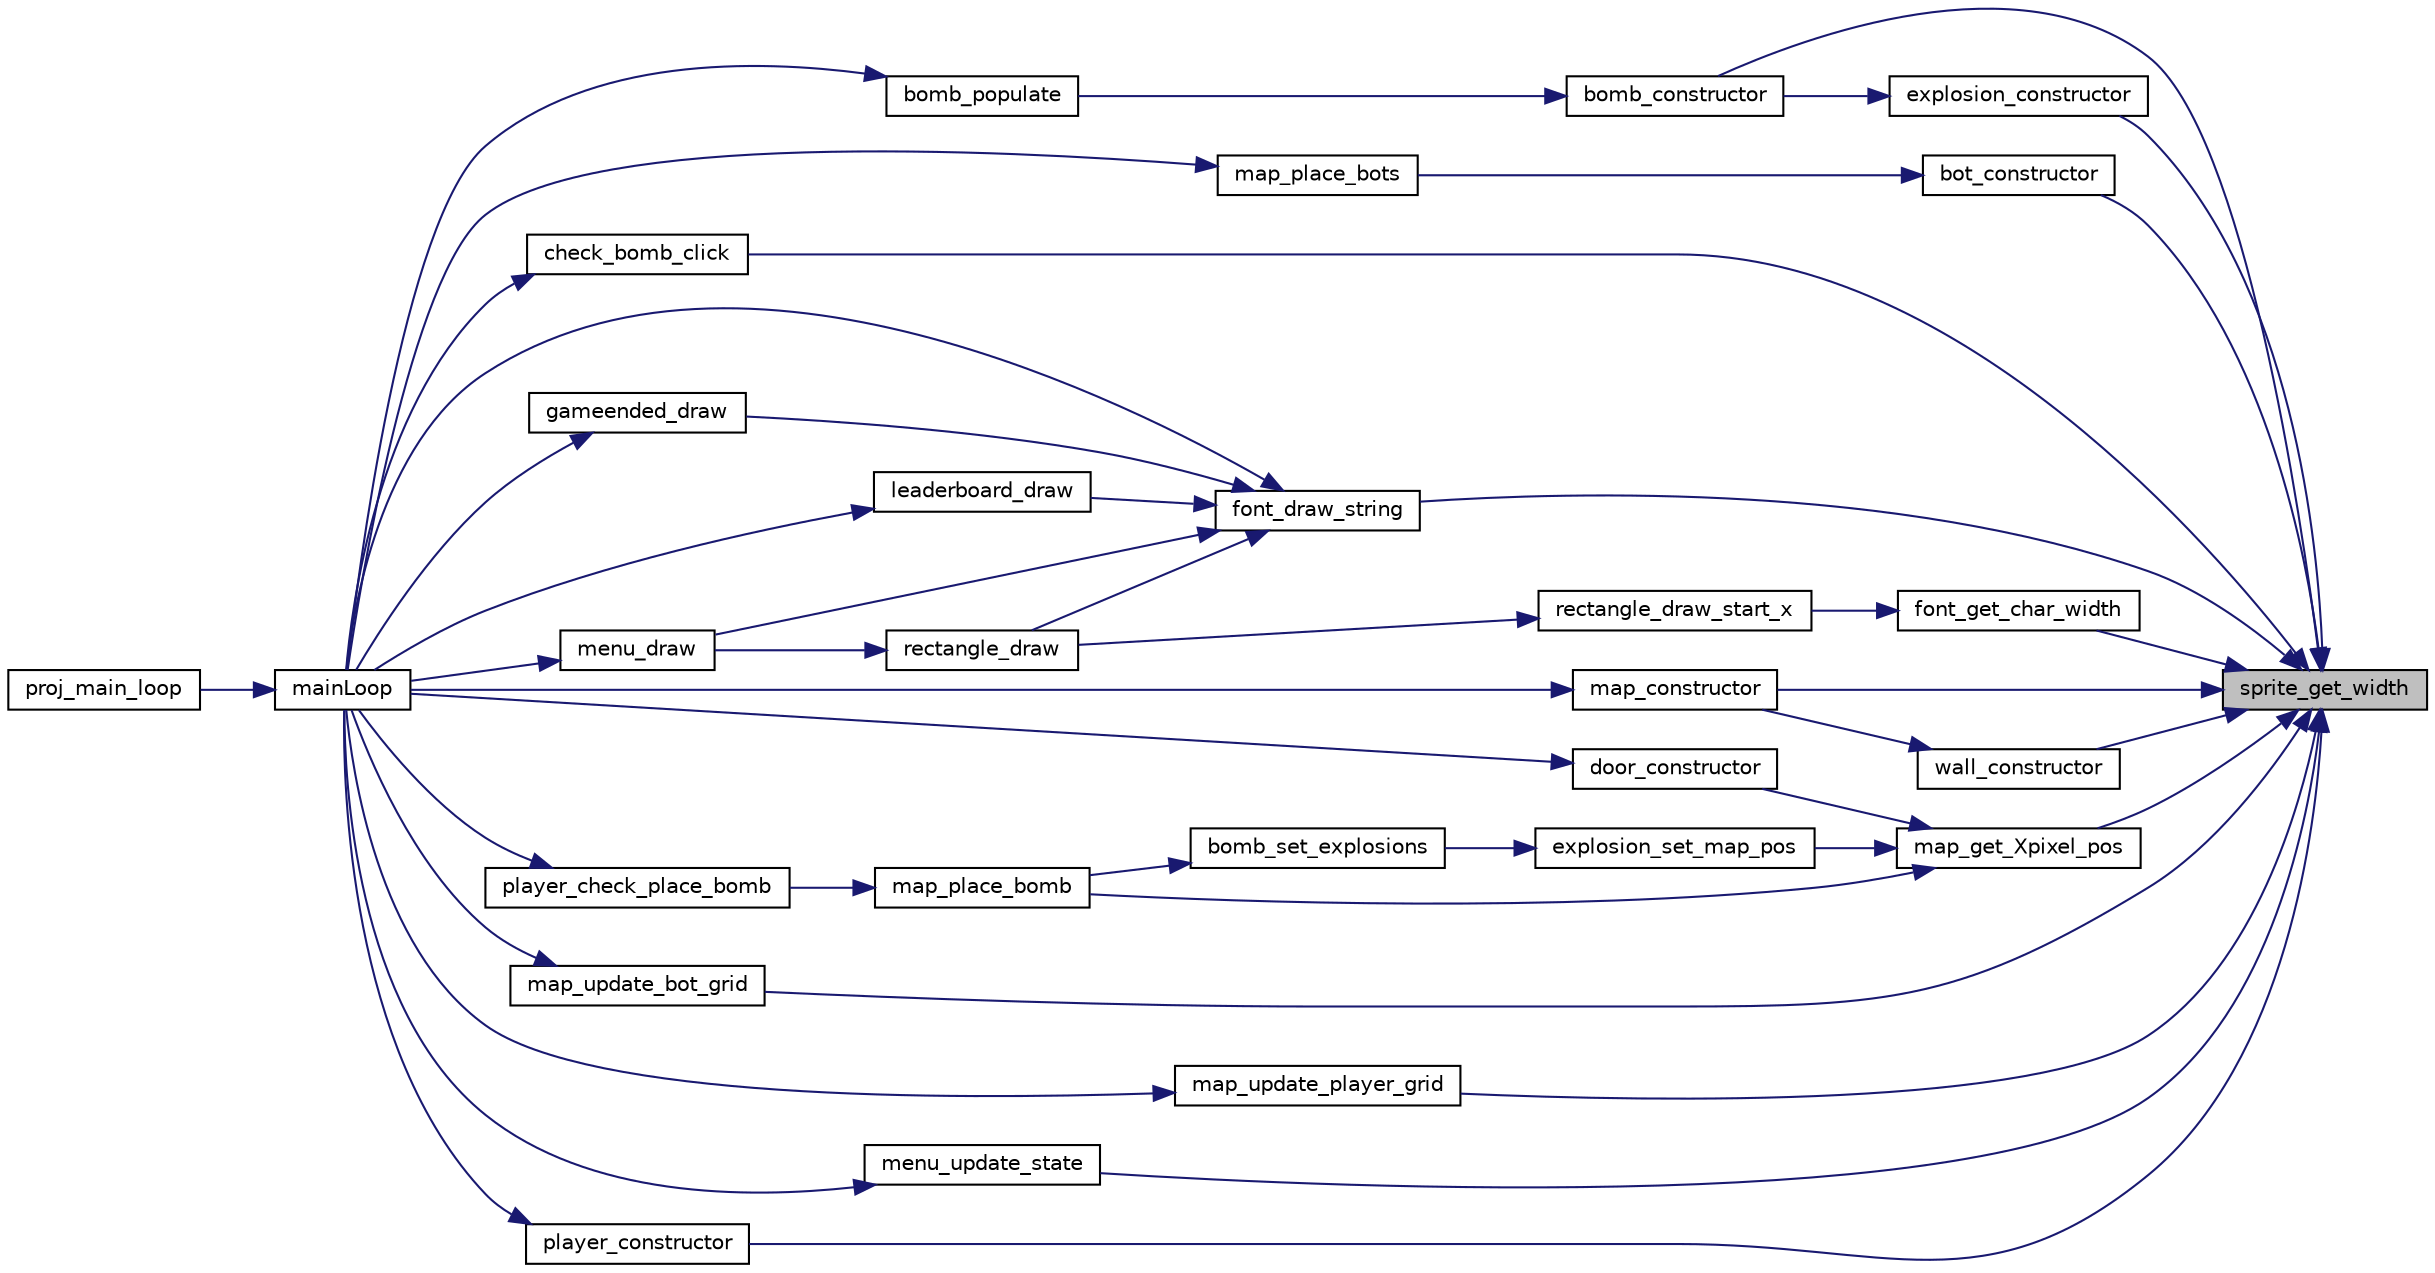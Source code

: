 digraph "sprite_get_width"
{
 // LATEX_PDF_SIZE
  edge [fontname="Helvetica",fontsize="10",labelfontname="Helvetica",labelfontsize="10"];
  node [fontname="Helvetica",fontsize="10",shape=record];
  rankdir="RL";
  Node1 [label="sprite_get_width",height=0.2,width=0.4,color="black", fillcolor="grey75", style="filled", fontcolor="black",tooltip=" "];
  Node1 -> Node2 [dir="back",color="midnightblue",fontsize="10",style="solid",fontname="Helvetica"];
  Node2 [label="bomb_constructor",height=0.2,width=0.4,color="black", fillcolor="white", style="filled",URL="$group__bomb.html#gad44604cb6184e2180603e04420095927",tooltip=" "];
  Node2 -> Node3 [dir="back",color="midnightblue",fontsize="10",style="solid",fontname="Helvetica"];
  Node3 [label="bomb_populate",height=0.2,width=0.4,color="black", fillcolor="white", style="filled",URL="$group__bomb.html#ga3552dd9a4b311e51521a220dc1f6f2df",tooltip=" "];
  Node3 -> Node4 [dir="back",color="midnightblue",fontsize="10",style="solid",fontname="Helvetica"];
  Node4 [label="mainLoop",height=0.2,width=0.4,color="black", fillcolor="white", style="filled",URL="$group__game.html#ga4da46823eeb8504fffcd2c23a7930258",tooltip=" "];
  Node4 -> Node5 [dir="back",color="midnightblue",fontsize="10",style="solid",fontname="Helvetica"];
  Node5 [label="proj_main_loop",height=0.2,width=0.4,color="black", fillcolor="white", style="filled",URL="$group__proj.html#ga2a16f651eccbd248e1ad3b3b924b143b",tooltip=" "];
  Node1 -> Node6 [dir="back",color="midnightblue",fontsize="10",style="solid",fontname="Helvetica"];
  Node6 [label="bot_constructor",height=0.2,width=0.4,color="black", fillcolor="white", style="filled",URL="$group__bot.html#gac412e0d0f9e0e81c11aca198969c6949",tooltip=" "];
  Node6 -> Node7 [dir="back",color="midnightblue",fontsize="10",style="solid",fontname="Helvetica"];
  Node7 [label="map_place_bots",height=0.2,width=0.4,color="black", fillcolor="white", style="filled",URL="$group__map.html#gaa838481a4d221d08fcc9a7ad5f1a6b5a",tooltip=" "];
  Node7 -> Node4 [dir="back",color="midnightblue",fontsize="10",style="solid",fontname="Helvetica"];
  Node1 -> Node8 [dir="back",color="midnightblue",fontsize="10",style="solid",fontname="Helvetica"];
  Node8 [label="check_bomb_click",height=0.2,width=0.4,color="black", fillcolor="white", style="filled",URL="$group__bomb.html#ga20334459eff282dc2a7c1b498d8261a1",tooltip=" "];
  Node8 -> Node4 [dir="back",color="midnightblue",fontsize="10",style="solid",fontname="Helvetica"];
  Node1 -> Node9 [dir="back",color="midnightblue",fontsize="10",style="solid",fontname="Helvetica"];
  Node9 [label="explosion_constructor",height=0.2,width=0.4,color="black", fillcolor="white", style="filled",URL="$group__explosion.html#ga0de3da6d2fe7f7d792fa97e8f1c9e013",tooltip=" "];
  Node9 -> Node2 [dir="back",color="midnightblue",fontsize="10",style="solid",fontname="Helvetica"];
  Node1 -> Node10 [dir="back",color="midnightblue",fontsize="10",style="solid",fontname="Helvetica"];
  Node10 [label="font_draw_string",height=0.2,width=0.4,color="black", fillcolor="white", style="filled",URL="$group__font.html#gae1f8edc6a0cd9ebd606878b4fe703e0f",tooltip=" "];
  Node10 -> Node11 [dir="back",color="midnightblue",fontsize="10",style="solid",fontname="Helvetica"];
  Node11 [label="gameended_draw",height=0.2,width=0.4,color="black", fillcolor="white", style="filled",URL="$group__leaderboard.html#gafa1486a16dcf9a0c9988b8dd3f097d6d",tooltip=" "];
  Node11 -> Node4 [dir="back",color="midnightblue",fontsize="10",style="solid",fontname="Helvetica"];
  Node10 -> Node12 [dir="back",color="midnightblue",fontsize="10",style="solid",fontname="Helvetica"];
  Node12 [label="leaderboard_draw",height=0.2,width=0.4,color="black", fillcolor="white", style="filled",URL="$group__leaderboard.html#gae1b8e11be80ea8deff7675a6604b970d",tooltip=" "];
  Node12 -> Node4 [dir="back",color="midnightblue",fontsize="10",style="solid",fontname="Helvetica"];
  Node10 -> Node4 [dir="back",color="midnightblue",fontsize="10",style="solid",fontname="Helvetica"];
  Node10 -> Node13 [dir="back",color="midnightblue",fontsize="10",style="solid",fontname="Helvetica"];
  Node13 [label="menu_draw",height=0.2,width=0.4,color="black", fillcolor="white", style="filled",URL="$group__menu.html#gaa7dcc209a7fc1e3a647c2f3ddb588edb",tooltip=" "];
  Node13 -> Node4 [dir="back",color="midnightblue",fontsize="10",style="solid",fontname="Helvetica"];
  Node10 -> Node14 [dir="back",color="midnightblue",fontsize="10",style="solid",fontname="Helvetica"];
  Node14 [label="rectangle_draw",height=0.2,width=0.4,color="black", fillcolor="white", style="filled",URL="$rectangle_8c.html#aa68a8a38476d9a162f8923ed6c179fad",tooltip=" "];
  Node14 -> Node13 [dir="back",color="midnightblue",fontsize="10",style="solid",fontname="Helvetica"];
  Node1 -> Node15 [dir="back",color="midnightblue",fontsize="10",style="solid",fontname="Helvetica"];
  Node15 [label="font_get_char_width",height=0.2,width=0.4,color="black", fillcolor="white", style="filled",URL="$group__font.html#ga012b22acba7ec67e30e00f258692ae34",tooltip=" "];
  Node15 -> Node16 [dir="back",color="midnightblue",fontsize="10",style="solid",fontname="Helvetica"];
  Node16 [label="rectangle_draw_start_x",height=0.2,width=0.4,color="black", fillcolor="white", style="filled",URL="$rectangle_8c.html#afd71ef9059d6ecf8ce8c84196a04b554",tooltip=" "];
  Node16 -> Node14 [dir="back",color="midnightblue",fontsize="10",style="solid",fontname="Helvetica"];
  Node1 -> Node17 [dir="back",color="midnightblue",fontsize="10",style="solid",fontname="Helvetica"];
  Node17 [label="map_constructor",height=0.2,width=0.4,color="black", fillcolor="white", style="filled",URL="$group__map.html#ga002f347fe448abbf0ed9eda318f47631",tooltip=" "];
  Node17 -> Node4 [dir="back",color="midnightblue",fontsize="10",style="solid",fontname="Helvetica"];
  Node1 -> Node18 [dir="back",color="midnightblue",fontsize="10",style="solid",fontname="Helvetica"];
  Node18 [label="map_get_Xpixel_pos",height=0.2,width=0.4,color="black", fillcolor="white", style="filled",URL="$group__map.html#ga2e31031b85c499a690d72cef364a1fda",tooltip=" "];
  Node18 -> Node19 [dir="back",color="midnightblue",fontsize="10",style="solid",fontname="Helvetica"];
  Node19 [label="door_constructor",height=0.2,width=0.4,color="black", fillcolor="white", style="filled",URL="$group__door.html#ga3bcbedbf11161f40dda6cecf214b9589",tooltip=" "];
  Node19 -> Node4 [dir="back",color="midnightblue",fontsize="10",style="solid",fontname="Helvetica"];
  Node18 -> Node20 [dir="back",color="midnightblue",fontsize="10",style="solid",fontname="Helvetica"];
  Node20 [label="explosion_set_map_pos",height=0.2,width=0.4,color="black", fillcolor="white", style="filled",URL="$group__explosion.html#gad6f94fde07337ec1b2f631c96cf817ec",tooltip=" "];
  Node20 -> Node21 [dir="back",color="midnightblue",fontsize="10",style="solid",fontname="Helvetica"];
  Node21 [label="bomb_set_explosions",height=0.2,width=0.4,color="black", fillcolor="white", style="filled",URL="$group__bomb.html#ga92ba89f6278acb689f071f42587adf77",tooltip=" "];
  Node21 -> Node22 [dir="back",color="midnightblue",fontsize="10",style="solid",fontname="Helvetica"];
  Node22 [label="map_place_bomb",height=0.2,width=0.4,color="black", fillcolor="white", style="filled",URL="$group__map.html#ga4b0c2c93258524da2b80710da741c2fe",tooltip=" "];
  Node22 -> Node23 [dir="back",color="midnightblue",fontsize="10",style="solid",fontname="Helvetica"];
  Node23 [label="player_check_place_bomb",height=0.2,width=0.4,color="black", fillcolor="white", style="filled",URL="$group__player.html#ga0722342668529c649779f077051d36e3",tooltip=" "];
  Node23 -> Node4 [dir="back",color="midnightblue",fontsize="10",style="solid",fontname="Helvetica"];
  Node18 -> Node22 [dir="back",color="midnightblue",fontsize="10",style="solid",fontname="Helvetica"];
  Node1 -> Node24 [dir="back",color="midnightblue",fontsize="10",style="solid",fontname="Helvetica"];
  Node24 [label="map_update_bot_grid",height=0.2,width=0.4,color="black", fillcolor="white", style="filled",URL="$group__map.html#gaad64ed82cf0d13e7b6d76616c5c6bdb0",tooltip=" "];
  Node24 -> Node4 [dir="back",color="midnightblue",fontsize="10",style="solid",fontname="Helvetica"];
  Node1 -> Node25 [dir="back",color="midnightblue",fontsize="10",style="solid",fontname="Helvetica"];
  Node25 [label="map_update_player_grid",height=0.2,width=0.4,color="black", fillcolor="white", style="filled",URL="$group__map.html#gaa938606469b762c1dd1baa7df8b954b5",tooltip=" "];
  Node25 -> Node4 [dir="back",color="midnightblue",fontsize="10",style="solid",fontname="Helvetica"];
  Node1 -> Node26 [dir="back",color="midnightblue",fontsize="10",style="solid",fontname="Helvetica"];
  Node26 [label="menu_update_state",height=0.2,width=0.4,color="black", fillcolor="white", style="filled",URL="$group__menu.html#gacb15f4e1c16650a6bdf7e1a61a1ce6ce",tooltip=" "];
  Node26 -> Node4 [dir="back",color="midnightblue",fontsize="10",style="solid",fontname="Helvetica"];
  Node1 -> Node27 [dir="back",color="midnightblue",fontsize="10",style="solid",fontname="Helvetica"];
  Node27 [label="player_constructor",height=0.2,width=0.4,color="black", fillcolor="white", style="filled",URL="$group__player.html#ga90655fb99f185a480973777539add5b5",tooltip=" "];
  Node27 -> Node4 [dir="back",color="midnightblue",fontsize="10",style="solid",fontname="Helvetica"];
  Node1 -> Node28 [dir="back",color="midnightblue",fontsize="10",style="solid",fontname="Helvetica"];
  Node28 [label="wall_constructor",height=0.2,width=0.4,color="black", fillcolor="white", style="filled",URL="$group__wall.html#gaa0d53989535341e1af7f06db7289cb0a",tooltip=" "];
  Node28 -> Node17 [dir="back",color="midnightblue",fontsize="10",style="solid",fontname="Helvetica"];
}
